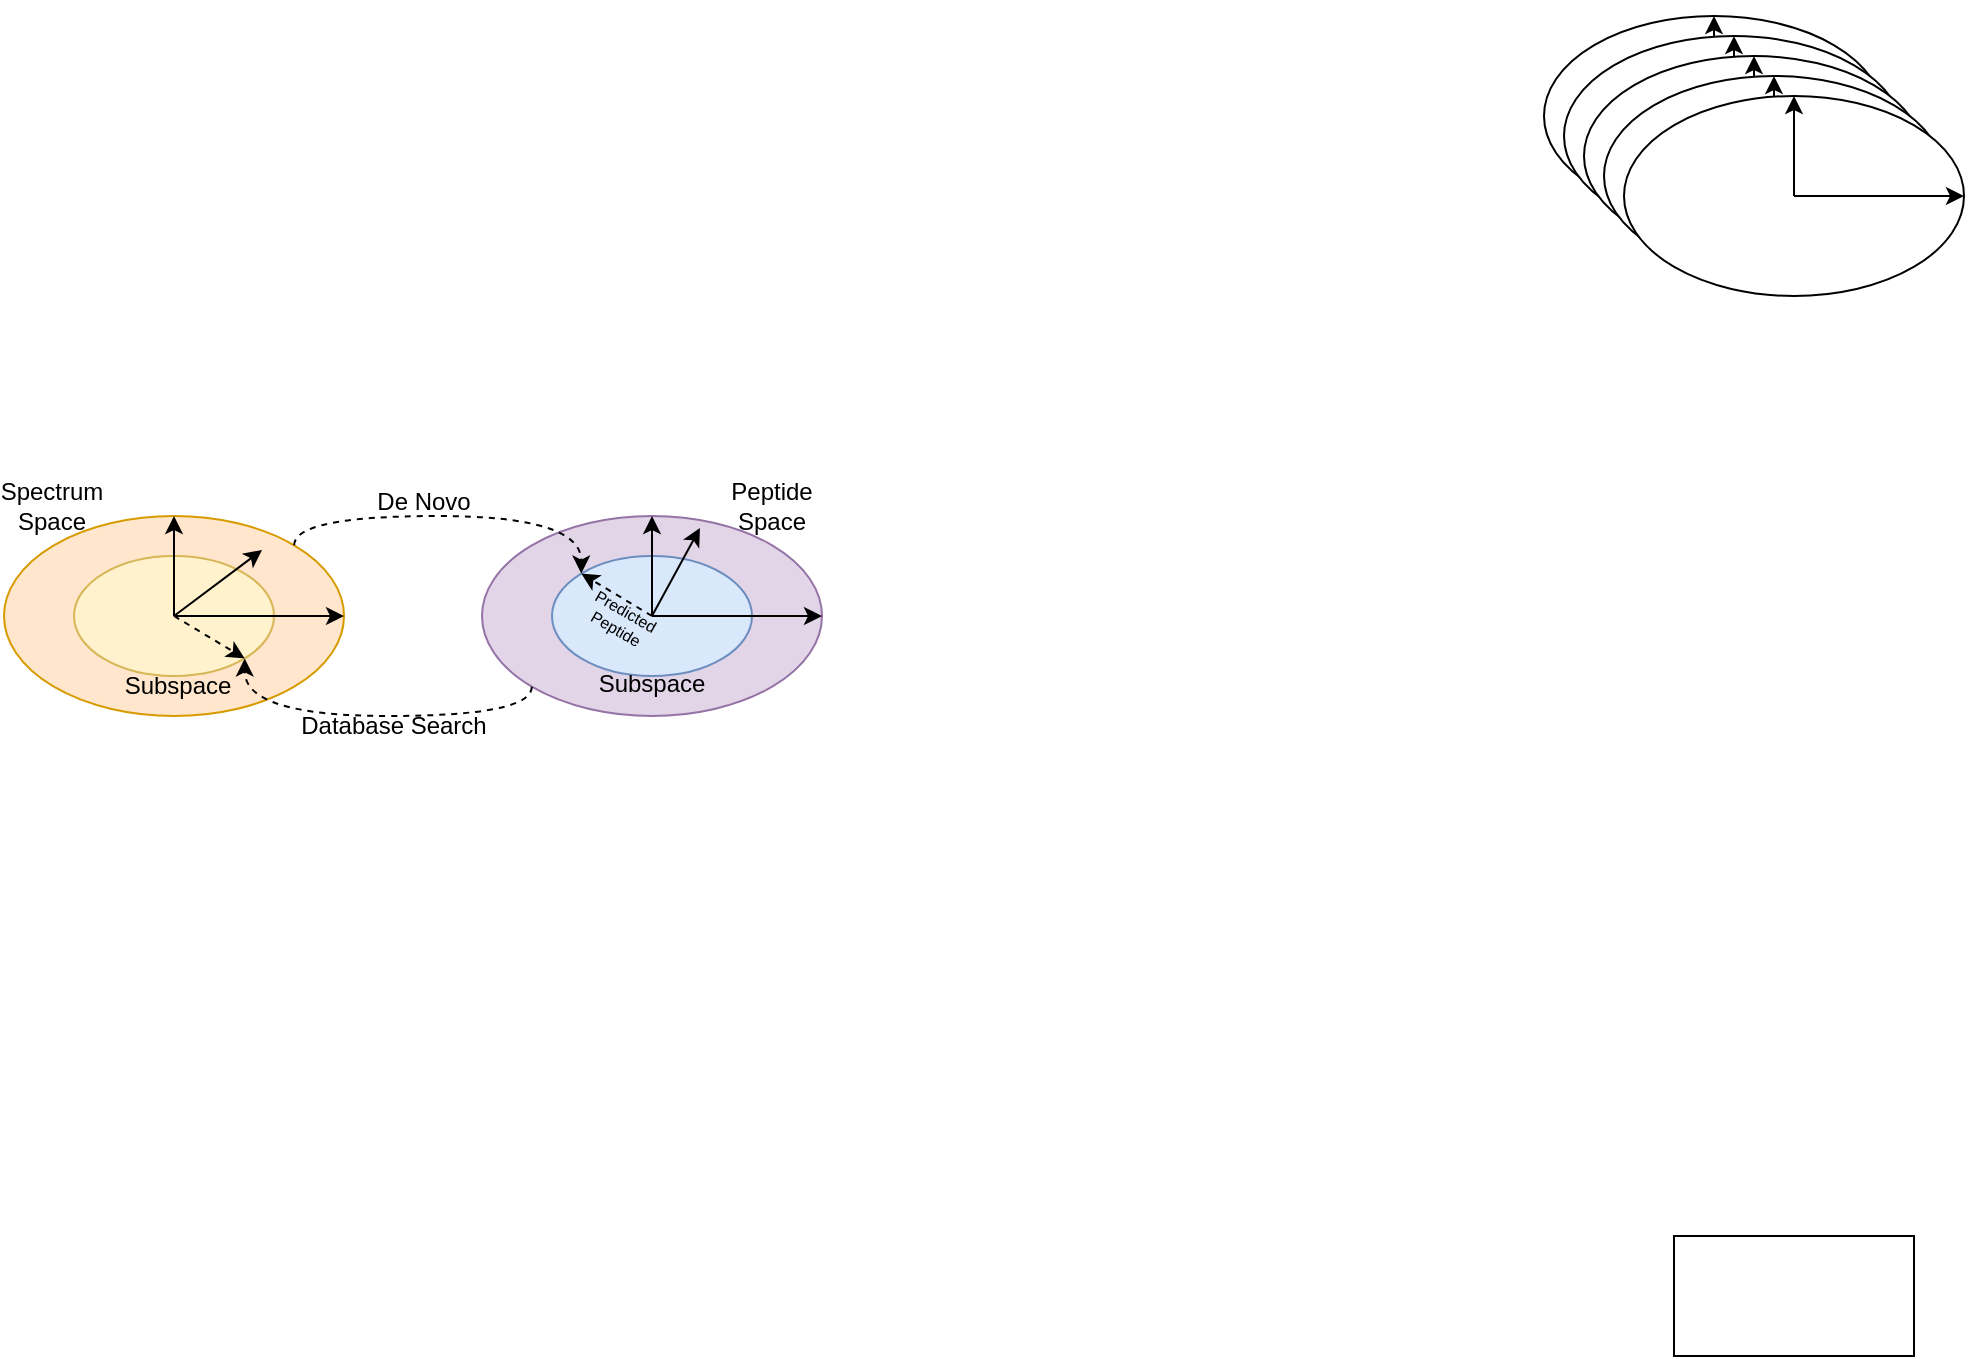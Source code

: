 <mxfile pages="2" version="11.2.3" type="github"><diagram id="P2ZtLeRqECCObzVYd6-o" name="Page-1"><mxGraphModel dx="593" dy="305" grid="1" gridSize="10" guides="1" tooltips="1" connect="1" arrows="1" fold="1" page="1" pageScale="1" pageWidth="850" pageHeight="1100" math="0" shadow="0"><root><mxCell id="0"/><mxCell id="1" parent="0"/><mxCell id="svKDQTbRAhOtue7OpxKO-1" value="" style="rounded=0;whiteSpace=wrap;html=1;" parent="1" vertex="1"><mxGeometry x="955" y="680" width="120" height="60" as="geometry"/></mxCell><mxCell id="svKDQTbRAhOtue7OpxKO-5" value="" style="group" parent="1" vertex="1" connectable="0"><mxGeometry x="890" y="70" width="170" height="100" as="geometry"/></mxCell><mxCell id="svKDQTbRAhOtue7OpxKO-2" value="" style="ellipse;whiteSpace=wrap;html=1;" parent="svKDQTbRAhOtue7OpxKO-5" vertex="1"><mxGeometry width="170" height="100" as="geometry"/></mxCell><mxCell id="svKDQTbRAhOtue7OpxKO-3" value="" style="endArrow=classic;html=1;entryX=1;entryY=0.5;entryDx=0;entryDy=0;" parent="svKDQTbRAhOtue7OpxKO-5" target="svKDQTbRAhOtue7OpxKO-2" edge="1"><mxGeometry width="50" height="50" relative="1" as="geometry"><mxPoint x="85" y="50" as="sourcePoint"/><mxPoint x="150" y="200" as="targetPoint"/></mxGeometry></mxCell><mxCell id="svKDQTbRAhOtue7OpxKO-4" value="" style="endArrow=classic;html=1;entryX=0.5;entryY=0;entryDx=0;entryDy=0;" parent="svKDQTbRAhOtue7OpxKO-5" target="svKDQTbRAhOtue7OpxKO-2" edge="1"><mxGeometry width="50" height="50" relative="1" as="geometry"><mxPoint x="85" y="50" as="sourcePoint"/><mxPoint x="210" y="230" as="targetPoint"/></mxGeometry></mxCell><mxCell id="svKDQTbRAhOtue7OpxKO-6" value="" style="group" parent="1" vertex="1" connectable="0"><mxGeometry x="900" y="80" width="170" height="100" as="geometry"/></mxCell><mxCell id="svKDQTbRAhOtue7OpxKO-7" value="" style="ellipse;whiteSpace=wrap;html=1;" parent="svKDQTbRAhOtue7OpxKO-6" vertex="1"><mxGeometry width="170" height="100" as="geometry"/></mxCell><mxCell id="svKDQTbRAhOtue7OpxKO-8" value="" style="endArrow=classic;html=1;entryX=1;entryY=0.5;entryDx=0;entryDy=0;" parent="svKDQTbRAhOtue7OpxKO-6" target="svKDQTbRAhOtue7OpxKO-7" edge="1"><mxGeometry width="50" height="50" relative="1" as="geometry"><mxPoint x="85" y="50" as="sourcePoint"/><mxPoint x="150" y="200" as="targetPoint"/></mxGeometry></mxCell><mxCell id="svKDQTbRAhOtue7OpxKO-9" value="" style="endArrow=classic;html=1;entryX=0.5;entryY=0;entryDx=0;entryDy=0;" parent="svKDQTbRAhOtue7OpxKO-6" target="svKDQTbRAhOtue7OpxKO-7" edge="1"><mxGeometry width="50" height="50" relative="1" as="geometry"><mxPoint x="85" y="50" as="sourcePoint"/><mxPoint x="210" y="230" as="targetPoint"/></mxGeometry></mxCell><mxCell id="svKDQTbRAhOtue7OpxKO-10" value="" style="group" parent="1" vertex="1" connectable="0"><mxGeometry x="910" y="90" width="170" height="100" as="geometry"/></mxCell><mxCell id="svKDQTbRAhOtue7OpxKO-11" value="" style="ellipse;whiteSpace=wrap;html=1;" parent="svKDQTbRAhOtue7OpxKO-10" vertex="1"><mxGeometry width="170" height="100" as="geometry"/></mxCell><mxCell id="svKDQTbRAhOtue7OpxKO-12" value="" style="endArrow=classic;html=1;entryX=1;entryY=0.5;entryDx=0;entryDy=0;" parent="svKDQTbRAhOtue7OpxKO-10" target="svKDQTbRAhOtue7OpxKO-11" edge="1"><mxGeometry width="50" height="50" relative="1" as="geometry"><mxPoint x="85" y="50" as="sourcePoint"/><mxPoint x="150" y="200" as="targetPoint"/></mxGeometry></mxCell><mxCell id="svKDQTbRAhOtue7OpxKO-13" value="" style="endArrow=classic;html=1;entryX=0.5;entryY=0;entryDx=0;entryDy=0;" parent="svKDQTbRAhOtue7OpxKO-10" target="svKDQTbRAhOtue7OpxKO-11" edge="1"><mxGeometry width="50" height="50" relative="1" as="geometry"><mxPoint x="85" y="50" as="sourcePoint"/><mxPoint x="210" y="230" as="targetPoint"/></mxGeometry></mxCell><mxCell id="svKDQTbRAhOtue7OpxKO-14" value="" style="group" parent="1" vertex="1" connectable="0"><mxGeometry x="920" y="100" width="170" height="100" as="geometry"/></mxCell><mxCell id="svKDQTbRAhOtue7OpxKO-15" value="" style="ellipse;whiteSpace=wrap;html=1;" parent="svKDQTbRAhOtue7OpxKO-14" vertex="1"><mxGeometry width="170" height="100" as="geometry"/></mxCell><mxCell id="svKDQTbRAhOtue7OpxKO-16" value="" style="endArrow=classic;html=1;entryX=1;entryY=0.5;entryDx=0;entryDy=0;" parent="svKDQTbRAhOtue7OpxKO-14" target="svKDQTbRAhOtue7OpxKO-15" edge="1"><mxGeometry width="50" height="50" relative="1" as="geometry"><mxPoint x="85" y="50" as="sourcePoint"/><mxPoint x="150" y="200" as="targetPoint"/></mxGeometry></mxCell><mxCell id="svKDQTbRAhOtue7OpxKO-17" value="" style="endArrow=classic;html=1;entryX=0.5;entryY=0;entryDx=0;entryDy=0;" parent="svKDQTbRAhOtue7OpxKO-14" target="svKDQTbRAhOtue7OpxKO-15" edge="1"><mxGeometry width="50" height="50" relative="1" as="geometry"><mxPoint x="85" y="50" as="sourcePoint"/><mxPoint x="210" y="230" as="targetPoint"/></mxGeometry></mxCell><mxCell id="svKDQTbRAhOtue7OpxKO-18" value="" style="group" parent="1" vertex="1" connectable="0"><mxGeometry x="930" y="110" width="170" height="100" as="geometry"/></mxCell><mxCell id="svKDQTbRAhOtue7OpxKO-19" value="" style="ellipse;whiteSpace=wrap;html=1;" parent="svKDQTbRAhOtue7OpxKO-18" vertex="1"><mxGeometry width="170" height="100" as="geometry"/></mxCell><mxCell id="svKDQTbRAhOtue7OpxKO-20" value="" style="endArrow=classic;html=1;entryX=1;entryY=0.5;entryDx=0;entryDy=0;" parent="svKDQTbRAhOtue7OpxKO-18" target="svKDQTbRAhOtue7OpxKO-19" edge="1"><mxGeometry width="50" height="50" relative="1" as="geometry"><mxPoint x="85" y="50" as="sourcePoint"/><mxPoint x="150" y="200" as="targetPoint"/></mxGeometry></mxCell><mxCell id="svKDQTbRAhOtue7OpxKO-21" value="" style="endArrow=classic;html=1;entryX=0.5;entryY=0;entryDx=0;entryDy=0;" parent="svKDQTbRAhOtue7OpxKO-18" target="svKDQTbRAhOtue7OpxKO-19" edge="1"><mxGeometry width="50" height="50" relative="1" as="geometry"><mxPoint x="85" y="50" as="sourcePoint"/><mxPoint x="210" y="230" as="targetPoint"/></mxGeometry></mxCell><mxCell id="svKDQTbRAhOtue7OpxKO-22" value="" style="group;fillColor=none;" parent="1" vertex="1" connectable="0"><mxGeometry x="120" y="320" width="170" height="100" as="geometry"/></mxCell><mxCell id="svKDQTbRAhOtue7OpxKO-23" value="" style="ellipse;whiteSpace=wrap;html=1;fillColor=#ffe6cc;strokeColor=#d79b00;" parent="svKDQTbRAhOtue7OpxKO-22" vertex="1"><mxGeometry width="170" height="100.0" as="geometry"/></mxCell><mxCell id="svKDQTbRAhOtue7OpxKO-26" value="" style="ellipse;whiteSpace=wrap;html=1;fillColor=#fff2cc;strokeColor=#d6b656;" parent="svKDQTbRAhOtue7OpxKO-22" vertex="1"><mxGeometry x="35" y="20" width="100" height="60" as="geometry"/></mxCell><mxCell id="svKDQTbRAhOtue7OpxKO-30" value="" style="endArrow=classic;html=1;entryX=0.759;entryY=0.17;entryDx=0;entryDy=0;exitX=0.5;exitY=0.5;exitDx=0;exitDy=0;exitPerimeter=0;entryPerimeter=0;" parent="svKDQTbRAhOtue7OpxKO-22" source="svKDQTbRAhOtue7OpxKO-26" target="svKDQTbRAhOtue7OpxKO-23" edge="1"><mxGeometry width="50" height="50" relative="1" as="geometry"><mxPoint x="130" y="240" as="sourcePoint"/><mxPoint x="180" y="190.0" as="targetPoint"/></mxGeometry></mxCell><mxCell id="svKDQTbRAhOtue7OpxKO-24" value="" style="endArrow=classic;html=1;entryX=1;entryY=0.5;entryDx=0;entryDy=0;" parent="svKDQTbRAhOtue7OpxKO-22" target="svKDQTbRAhOtue7OpxKO-23" edge="1"><mxGeometry width="50" height="50" relative="1" as="geometry"><mxPoint x="85" y="50.0" as="sourcePoint"/><mxPoint x="150" y="200.0" as="targetPoint"/></mxGeometry></mxCell><mxCell id="svKDQTbRAhOtue7OpxKO-25" value="" style="endArrow=classic;html=1;entryX=0.5;entryY=0;entryDx=0;entryDy=0;" parent="svKDQTbRAhOtue7OpxKO-22" target="svKDQTbRAhOtue7OpxKO-23" edge="1"><mxGeometry width="50" height="50" relative="1" as="geometry"><mxPoint x="85" y="50.0" as="sourcePoint"/><mxPoint x="210" y="230.0" as="targetPoint"/></mxGeometry></mxCell><mxCell id="svKDQTbRAhOtue7OpxKO-28" value="Subspace" style="text;html=1;strokeColor=none;fillColor=none;align=center;verticalAlign=middle;whiteSpace=wrap;rounded=0;fontColor=#000000;" parent="svKDQTbRAhOtue7OpxKO-22" vertex="1"><mxGeometry x="52" y="78.0" width="70" height="13" as="geometry"/></mxCell><mxCell id="AeNYDfTgRE0n68SDRbgg-3" value="" style="endArrow=classic;html=1;dashed=1;fontColor=#000000;entryX=1;entryY=1;entryDx=0;entryDy=0;" edge="1" parent="svKDQTbRAhOtue7OpxKO-22" target="svKDQTbRAhOtue7OpxKO-26"><mxGeometry width="50" height="50" relative="1" as="geometry"><mxPoint x="85" y="50.0" as="sourcePoint"/><mxPoint x="140" y="130" as="targetPoint"/></mxGeometry></mxCell><mxCell id="svKDQTbRAhOtue7OpxKO-27" value="Spectrum&lt;br&gt;Space" style="text;html=1;strokeColor=none;fillColor=none;align=center;verticalAlign=middle;whiteSpace=wrap;rounded=0;" parent="1" vertex="1"><mxGeometry x="119" y="300" width="50" height="30" as="geometry"/></mxCell><mxCell id="svKDQTbRAhOtue7OpxKO-33" value="" style="group;fillColor=none;fontColor=#000000;" parent="1" vertex="1" connectable="0"><mxGeometry x="359" y="320" width="170" height="100" as="geometry"/></mxCell><mxCell id="svKDQTbRAhOtue7OpxKO-34" value="" style="ellipse;whiteSpace=wrap;html=1;fillColor=#e1d5e7;strokeColor=#9673a6;" parent="svKDQTbRAhOtue7OpxKO-33" vertex="1"><mxGeometry width="170" height="100" as="geometry"/></mxCell><mxCell id="svKDQTbRAhOtue7OpxKO-35" value="" style="ellipse;whiteSpace=wrap;html=1;fillColor=#dae8fc;strokeColor=#6c8ebf;" parent="svKDQTbRAhOtue7OpxKO-33" vertex="1"><mxGeometry x="35" y="20" width="100" height="60" as="geometry"/></mxCell><mxCell id="svKDQTbRAhOtue7OpxKO-36" value="" style="endArrow=classic;html=1;entryX=0.641;entryY=0.06;entryDx=0;entryDy=0;exitX=0.5;exitY=0.5;exitDx=0;exitDy=0;exitPerimeter=0;entryPerimeter=0;" parent="svKDQTbRAhOtue7OpxKO-33" source="svKDQTbRAhOtue7OpxKO-35" target="svKDQTbRAhOtue7OpxKO-34" edge="1"><mxGeometry width="50" height="50" relative="1" as="geometry"><mxPoint x="130" y="240" as="sourcePoint"/><mxPoint x="180" y="190" as="targetPoint"/></mxGeometry></mxCell><mxCell id="svKDQTbRAhOtue7OpxKO-37" value="" style="endArrow=classic;html=1;entryX=1;entryY=0.5;entryDx=0;entryDy=0;" parent="svKDQTbRAhOtue7OpxKO-33" target="svKDQTbRAhOtue7OpxKO-34" edge="1"><mxGeometry width="50" height="50" relative="1" as="geometry"><mxPoint x="85" y="50" as="sourcePoint"/><mxPoint x="150" y="200" as="targetPoint"/></mxGeometry></mxCell><mxCell id="svKDQTbRAhOtue7OpxKO-38" value="" style="endArrow=classic;html=1;entryX=0.5;entryY=0;entryDx=0;entryDy=0;" parent="svKDQTbRAhOtue7OpxKO-33" target="svKDQTbRAhOtue7OpxKO-34" edge="1"><mxGeometry width="50" height="50" relative="1" as="geometry"><mxPoint x="85" y="50" as="sourcePoint"/><mxPoint x="210" y="230" as="targetPoint"/></mxGeometry></mxCell><mxCell id="svKDQTbRAhOtue7OpxKO-40" value="&lt;font&gt;Subspace&lt;/font&gt;" style="text;html=1;strokeColor=none;fillColor=none;align=center;verticalAlign=middle;whiteSpace=wrap;rounded=0;fontColor=#000000;" parent="svKDQTbRAhOtue7OpxKO-33" vertex="1"><mxGeometry x="50" y="74" width="70" height="20" as="geometry"/></mxCell><mxCell id="AeNYDfTgRE0n68SDRbgg-2" value="" style="endArrow=classic;html=1;dashed=1;fontColor=#FFFFFF;entryX=0;entryY=0;entryDx=0;entryDy=0;" edge="1" parent="svKDQTbRAhOtue7OpxKO-33" target="svKDQTbRAhOtue7OpxKO-35"><mxGeometry width="50" height="50" relative="1" as="geometry"><mxPoint x="85" y="50" as="sourcePoint"/><mxPoint x="140" y="100" as="targetPoint"/></mxGeometry></mxCell><mxCell id="AeNYDfTgRE0n68SDRbgg-4" value="Predicted&lt;br&gt;Peptide" style="text;html=1;strokeColor=none;fillColor=none;align=center;verticalAlign=middle;whiteSpace=wrap;rounded=0;fontColor=#000000;fontSize=8;rotation=30;" vertex="1" parent="svKDQTbRAhOtue7OpxKO-33"><mxGeometry x="47" y="41" width="45" height="22" as="geometry"/></mxCell><mxCell id="svKDQTbRAhOtue7OpxKO-39" value="Peptide&lt;br&gt;Space" style="text;html=1;strokeColor=none;fillColor=none;align=center;verticalAlign=middle;whiteSpace=wrap;rounded=0;" parent="1" vertex="1"><mxGeometry x="479" y="300" width="50" height="30" as="geometry"/></mxCell><mxCell id="svKDQTbRAhOtue7OpxKO-41" value="" style="endArrow=classic;html=1;exitX=1;exitY=0;exitDx=0;exitDy=0;entryX=0;entryY=0;entryDx=0;entryDy=0;edgeStyle=orthogonalEdgeStyle;curved=1;dashed=1;" parent="1" source="svKDQTbRAhOtue7OpxKO-23" target="svKDQTbRAhOtue7OpxKO-35" edge="1"><mxGeometry width="50" height="50" relative="1" as="geometry"><mxPoint x="500" y="450" as="sourcePoint"/><mxPoint x="550" y="400" as="targetPoint"/><Array as="points"><mxPoint x="265" y="320"/><mxPoint x="409" y="320"/></Array></mxGeometry></mxCell><mxCell id="AeNYDfTgRE0n68SDRbgg-1" value="&lt;font color=&quot;#000000&quot;&gt;De Novo&lt;/font&gt;" style="text;html=1;strokeColor=none;fillColor=none;align=center;verticalAlign=middle;whiteSpace=wrap;rounded=0;fontColor=#FFFFFF;" vertex="1" parent="1"><mxGeometry x="305" y="303" width="50" height="20" as="geometry"/></mxCell><mxCell id="AeNYDfTgRE0n68SDRbgg-5" value="" style="endArrow=classic;html=1;dashed=1;fontSize=8;fontColor=#000000;entryX=1;entryY=1;entryDx=0;entryDy=0;exitX=0;exitY=1;exitDx=0;exitDy=0;edgeStyle=orthogonalEdgeStyle;curved=1;" edge="1" parent="1" source="svKDQTbRAhOtue7OpxKO-34" target="svKDQTbRAhOtue7OpxKO-26"><mxGeometry width="50" height="50" relative="1" as="geometry"><mxPoint x="190" y="520" as="sourcePoint"/><mxPoint x="240" y="470" as="targetPoint"/><Array as="points"><mxPoint x="384" y="420"/><mxPoint x="240" y="420"/></Array></mxGeometry></mxCell><mxCell id="AeNYDfTgRE0n68SDRbgg-8" value="Database Search" style="text;html=1;strokeColor=none;fillColor=none;align=center;verticalAlign=middle;whiteSpace=wrap;rounded=0;fontSize=12;fontColor=#000000;" vertex="1" parent="1"><mxGeometry x="267" y="418" width="96" height="14" as="geometry"/></mxCell></root></mxGraphModel></diagram><diagram id="p8RJIYfoadZjHjvsAggw" name="Page-2"><mxGraphModel dx="1038" dy="533" grid="1" gridSize="10" guides="1" tooltips="1" connect="1" arrows="1" fold="1" page="1" pageScale="1" pageWidth="850" pageHeight="1100" math="0" shadow="0"><root><mxCell id="FUXBuFt9gr9KM_-Dm0xw-0"/><mxCell id="FUXBuFt9gr9KM_-Dm0xw-1" parent="FUXBuFt9gr9KM_-Dm0xw-0"/></root></mxGraphModel></diagram></mxfile>